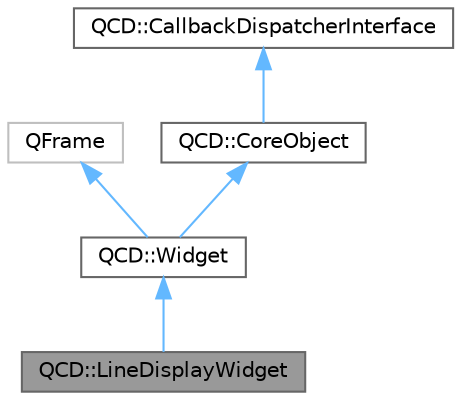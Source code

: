 digraph "QCD::LineDisplayWidget"
{
 // LATEX_PDF_SIZE
  bgcolor="transparent";
  edge [fontname=Helvetica,fontsize=10,labelfontname=Helvetica,labelfontsize=10];
  node [fontname=Helvetica,fontsize=10,shape=box,height=0.2,width=0.4];
  Node1 [label="QCD::LineDisplayWidget",height=0.2,width=0.4,color="gray40", fillcolor="grey60", style="filled", fontcolor="black",tooltip=" "];
  Node2 -> Node1 [dir="back",color="steelblue1",style="solid"];
  Node2 [label="QCD::Widget",height=0.2,width=0.4,color="gray40", fillcolor="white", style="filled",URL="$classQCD_1_1Widget.html",tooltip="Base class for all QCD custom widget."];
  Node3 -> Node2 [dir="back",color="steelblue1",style="solid"];
  Node3 [label="QFrame",height=0.2,width=0.4,color="grey75", fillcolor="white", style="filled",tooltip=" "];
  Node4 -> Node2 [dir="back",color="steelblue1",style="solid"];
  Node4 [label="QCD::CoreObject",height=0.2,width=0.4,color="gray40", fillcolor="white", style="filled",URL="$classQCD_1_1CoreObject.html",tooltip="core object extended by all QCD classes"];
  Node5 -> Node4 [dir="back",color="steelblue1",style="solid"];
  Node5 [label="QCD::CallbackDispatcherInterface",height=0.2,width=0.4,color="gray40", fillcolor="white", style="filled",URL="$classQCD_1_1CallbackDispatcherInterface.html",tooltip="Interface definition for callback dispatchers."];
}
